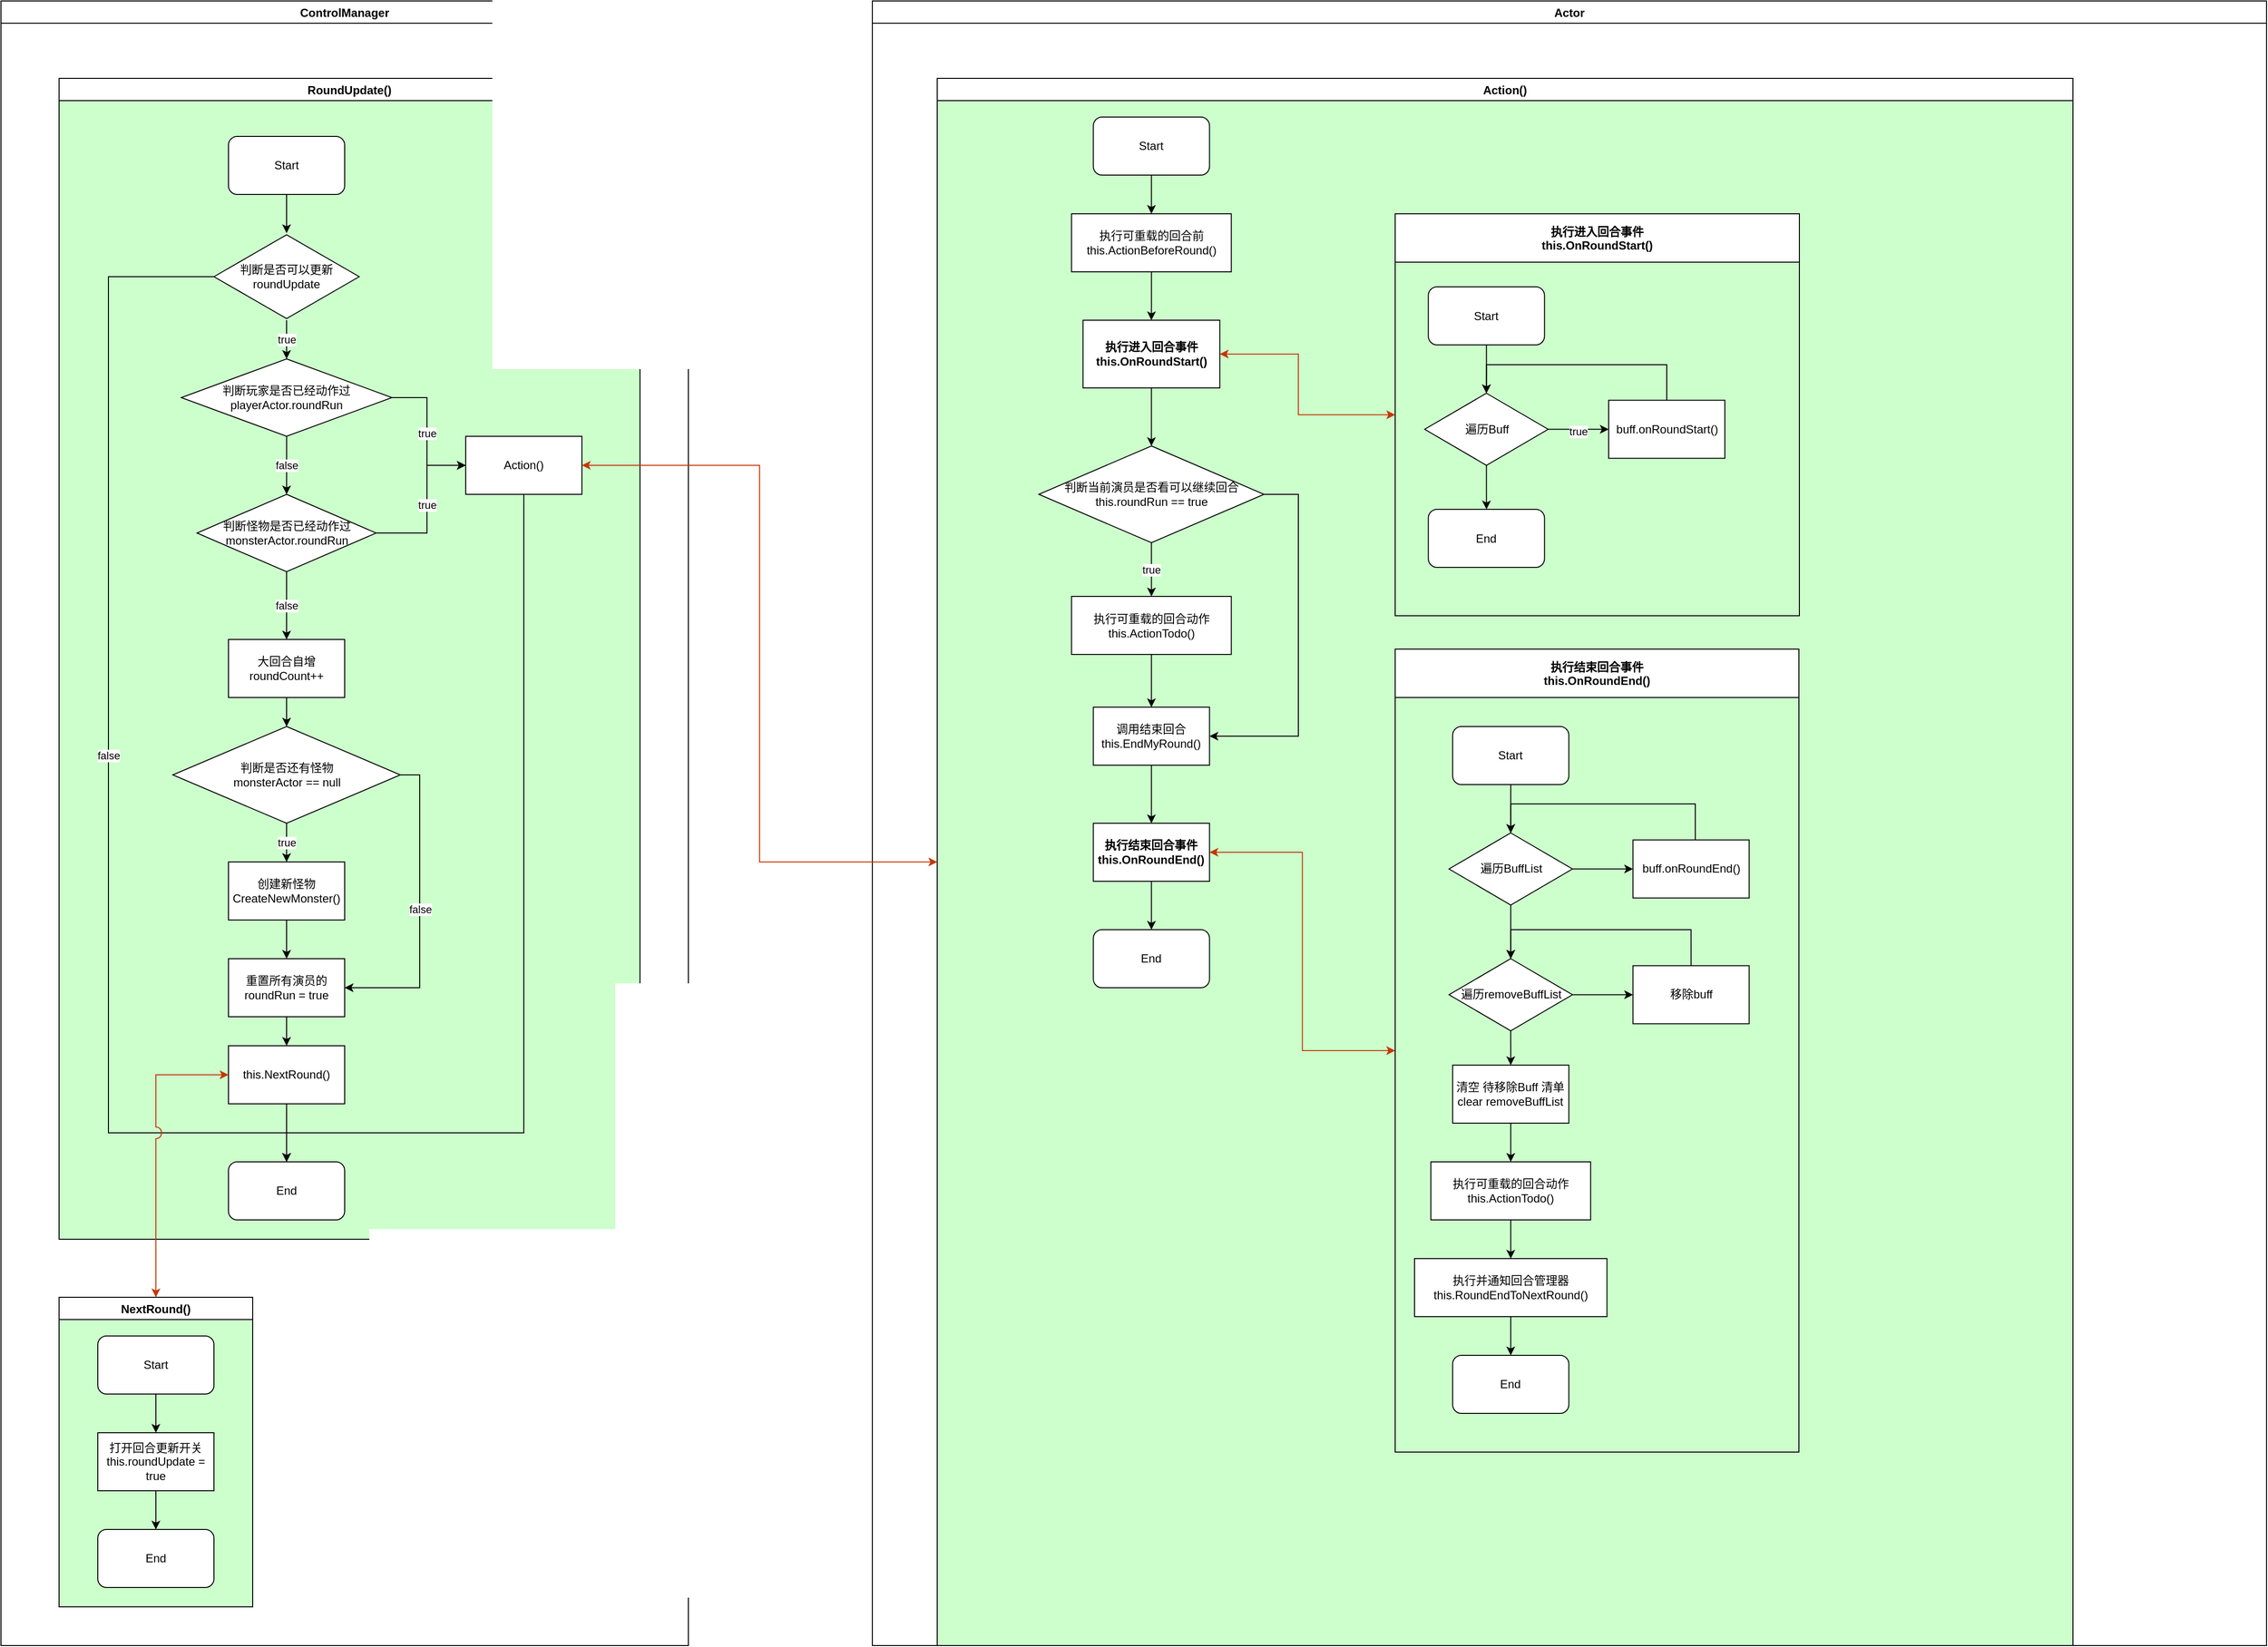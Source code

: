 <mxfile version="13.1.3">
    <diagram id="6hGFLwfOUW9BJ-s0fimq" name="Page-1">
        <mxGraphModel dx="1755" dy="1162" grid="1" gridSize="10" guides="1" tooltips="1" connect="1" arrows="1" fold="1" page="1" pageScale="1" pageWidth="827" pageHeight="1169" math="0" shadow="0">
            <root>
                <mxCell id="0"/>
                <mxCell id="1" parent="0"/>
                <mxCell id="4" value="ControlManager" style="swimlane;startSize=23;" vertex="1" parent="1">
                    <mxGeometry width="710" height="1700" as="geometry">
                        <mxRectangle width="120" height="23" as="alternateBounds"/>
                    </mxGeometry>
                </mxCell>
                <mxCell id="5" value="RoundUpdate()" style="swimlane;glass=0;comic=0;rounded=0;shadow=0;fillColor=#ffffff;swimlaneFillColor=#CCFFCC;" vertex="1" parent="4">
                    <mxGeometry x="60" y="80" width="600" height="1200" as="geometry">
                        <mxRectangle x="20" y="40" width="120" height="23" as="alternateBounds"/>
                    </mxGeometry>
                </mxCell>
                <mxCell id="22" value="Action()" style="rounded=0;whiteSpace=wrap;html=1;" vertex="1" parent="5">
                    <mxGeometry x="420" y="370" width="120" height="60" as="geometry"/>
                </mxCell>
                <mxCell id="34" style="edgeStyle=orthogonalEdgeStyle;rounded=0;orthogonalLoop=1;jettySize=auto;html=1;exitX=0.5;exitY=1;exitDx=0;exitDy=0;entryX=0.5;entryY=0;entryDx=0;entryDy=0;" edge="1" parent="5" source="22" target="24">
                    <mxGeometry relative="1" as="geometry">
                        <mxPoint x="597.5" y="1120" as="targetPoint"/>
                        <Array as="points">
                            <mxPoint x="480" y="1090"/>
                            <mxPoint x="235" y="1090"/>
                        </Array>
                    </mxGeometry>
                </mxCell>
                <mxCell id="126" value="true" style="edgeStyle=orthogonalEdgeStyle;rounded=0;comic=0;jumpStyle=arc;jumpSize=12;orthogonalLoop=1;jettySize=auto;html=1;shadow=0;startArrow=none;startFill=0;endArrow=classic;endFill=1;strokeColor=#000000;" edge="1" parent="5" source="30" target="22">
                    <mxGeometry relative="1" as="geometry">
                        <Array as="points">
                            <mxPoint x="380" y="470"/>
                            <mxPoint x="380" y="400"/>
                        </Array>
                    </mxGeometry>
                </mxCell>
                <mxCell id="127" value="true" style="edgeStyle=orthogonalEdgeStyle;rounded=0;comic=0;jumpStyle=arc;jumpSize=12;orthogonalLoop=1;jettySize=auto;html=1;shadow=0;startArrow=none;startFill=0;endArrow=classic;endFill=1;strokeColor=#000000;entryX=0;entryY=0.5;entryDx=0;entryDy=0;" edge="1" parent="5" source="23" target="22">
                    <mxGeometry relative="1" as="geometry">
                        <mxPoint x="400" y="460" as="targetPoint"/>
                        <Array as="points">
                            <mxPoint x="380" y="330"/>
                            <mxPoint x="380" y="400"/>
                        </Array>
                    </mxGeometry>
                </mxCell>
                <mxCell id="128" value="" style="group" vertex="1" connectable="0" parent="5">
                    <mxGeometry x="117.5" y="60" width="432.5" height="1100" as="geometry"/>
                </mxCell>
                <mxCell id="125" value="" style="group" vertex="1" connectable="0" parent="128">
                    <mxGeometry width="432.5" height="1100" as="geometry"/>
                </mxCell>
                <mxCell id="10" value="Start" style="rounded=1;whiteSpace=wrap;html=1;" vertex="1" parent="125">
                    <mxGeometry x="57.5" width="120" height="60" as="geometry"/>
                </mxCell>
                <mxCell id="13" value="判断是否可以更新&lt;br&gt;roundUpdate" style="html=1;whiteSpace=wrap;aspect=fixed;shape=isoRectangle;" vertex="1" parent="125">
                    <mxGeometry x="42.5" y="100" width="150" height="90" as="geometry"/>
                </mxCell>
                <mxCell id="23" value="判断玩家是否已经动作过&lt;br&gt;playerActor.roundRun" style="rhombus;whiteSpace=wrap;html=1;" vertex="1" parent="125">
                    <mxGeometry x="8.75" y="230" width="217.5" height="80" as="geometry"/>
                </mxCell>
                <mxCell id="30" value="判断怪物是否已经动作过&lt;br&gt;monsterActor.roundRun" style="rhombus;whiteSpace=wrap;html=1;" vertex="1" parent="125">
                    <mxGeometry x="25" y="370" width="185" height="80" as="geometry"/>
                </mxCell>
                <mxCell id="36" value="大回合自增&lt;br&gt;roundCount++" style="rounded=0;whiteSpace=wrap;html=1;" vertex="1" parent="125">
                    <mxGeometry x="57.5" y="520" width="120" height="60" as="geometry"/>
                </mxCell>
                <mxCell id="37" value="判断是否还有怪物&lt;br&gt;monsterActor == null" style="rhombus;whiteSpace=wrap;html=1;" vertex="1" parent="125">
                    <mxGeometry y="610" width="235" height="100" as="geometry"/>
                </mxCell>
                <mxCell id="39" value="创建新怪物&lt;br&gt;CreateNewMonster()" style="rounded=0;whiteSpace=wrap;html=1;" vertex="1" parent="125">
                    <mxGeometry x="57.5" y="750" width="120" height="60" as="geometry"/>
                </mxCell>
                <mxCell id="41" value="重置所有演员的roundRun = true" style="rounded=0;whiteSpace=wrap;html=1;" vertex="1" parent="125">
                    <mxGeometry x="57.5" y="850" width="120" height="60" as="geometry"/>
                </mxCell>
                <mxCell id="52" value="this.NextRound()" style="rounded=0;whiteSpace=wrap;html=1;" vertex="1" parent="125">
                    <mxGeometry x="57.5" y="940" width="120" height="60" as="geometry"/>
                </mxCell>
                <mxCell id="14" style="edgeStyle=orthogonalEdgeStyle;rounded=0;orthogonalLoop=1;jettySize=auto;html=1;exitX=0.5;exitY=1;exitDx=0;exitDy=0;" edge="1" parent="125" source="10" target="13">
                    <mxGeometry relative="1" as="geometry"/>
                </mxCell>
                <mxCell id="18" value="true" style="edgeStyle=orthogonalEdgeStyle;rounded=0;orthogonalLoop=1;jettySize=auto;html=1;entryX=0.5;entryY=0;entryDx=0;entryDy=0;" edge="1" parent="125" source="13" target="23">
                    <mxGeometry relative="1" as="geometry">
                        <mxPoint x="235" y="300" as="targetPoint"/>
                    </mxGeometry>
                </mxCell>
                <mxCell id="31" value="false" style="edgeStyle=orthogonalEdgeStyle;rounded=0;orthogonalLoop=1;jettySize=auto;html=1;" edge="1" parent="125" source="23" target="30">
                    <mxGeometry relative="1" as="geometry"/>
                </mxCell>
                <mxCell id="35" value="false" style="edgeStyle=orthogonalEdgeStyle;rounded=0;orthogonalLoop=1;jettySize=auto;html=1;exitX=0.5;exitY=1;exitDx=0;exitDy=0;" edge="1" parent="125" source="30" target="36">
                    <mxGeometry relative="1" as="geometry">
                        <mxPoint x="235" y="590" as="targetPoint"/>
                    </mxGeometry>
                </mxCell>
                <mxCell id="38" style="edgeStyle=orthogonalEdgeStyle;rounded=0;orthogonalLoop=1;jettySize=auto;html=1;exitX=0.5;exitY=1;exitDx=0;exitDy=0;" edge="1" parent="125" source="36" target="37">
                    <mxGeometry relative="1" as="geometry"/>
                </mxCell>
                <mxCell id="40" value="true" style="edgeStyle=orthogonalEdgeStyle;rounded=0;orthogonalLoop=1;jettySize=auto;html=1;exitX=0.5;exitY=1;exitDx=0;exitDy=0;entryX=0.5;entryY=0;entryDx=0;entryDy=0;" edge="1" parent="125" source="37" target="39">
                    <mxGeometry relative="1" as="geometry"/>
                </mxCell>
                <mxCell id="42" style="edgeStyle=orthogonalEdgeStyle;rounded=0;orthogonalLoop=1;jettySize=auto;html=1;exitX=0.5;exitY=1;exitDx=0;exitDy=0;" edge="1" parent="125" source="39" target="41">
                    <mxGeometry relative="1" as="geometry"/>
                </mxCell>
                <mxCell id="43" value="false" style="edgeStyle=orthogonalEdgeStyle;rounded=0;orthogonalLoop=1;jettySize=auto;html=1;exitX=1;exitY=0.5;exitDx=0;exitDy=0;entryX=1;entryY=0.5;entryDx=0;entryDy=0;" edge="1" parent="125" source="37" target="41">
                    <mxGeometry relative="1" as="geometry"/>
                </mxCell>
                <mxCell id="53" style="edgeStyle=orthogonalEdgeStyle;rounded=0;orthogonalLoop=1;jettySize=auto;html=1;entryX=0.5;entryY=0;entryDx=0;entryDy=0;" edge="1" parent="125" source="41" target="52">
                    <mxGeometry relative="1" as="geometry"/>
                </mxCell>
                <mxCell id="24" value="End" style="rounded=1;whiteSpace=wrap;html=1;" vertex="1" parent="5">
                    <mxGeometry x="175" y="1120" width="120" height="60" as="geometry"/>
                </mxCell>
                <mxCell id="54" style="edgeStyle=orthogonalEdgeStyle;rounded=0;orthogonalLoop=1;jettySize=auto;html=1;exitX=0.5;exitY=1;exitDx=0;exitDy=0;entryX=0.5;entryY=0;entryDx=0;entryDy=0;" edge="1" parent="5" source="52" target="24">
                    <mxGeometry relative="1" as="geometry"/>
                </mxCell>
                <mxCell id="25" value="false" style="edgeStyle=orthogonalEdgeStyle;rounded=0;orthogonalLoop=1;jettySize=auto;html=1;entryX=0.5;entryY=0;entryDx=0;entryDy=0;" edge="1" parent="5" source="13" target="24">
                    <mxGeometry relative="1" as="geometry">
                        <Array as="points">
                            <mxPoint x="51" y="205"/>
                            <mxPoint x="51" y="1090"/>
                            <mxPoint x="235" y="1090"/>
                        </Array>
                    </mxGeometry>
                </mxCell>
                <mxCell id="57" style="edgeStyle=orthogonalEdgeStyle;rounded=0;orthogonalLoop=1;jettySize=auto;html=1;entryX=0;entryY=0.5;entryDx=0;entryDy=0;startArrow=classic;startFill=1;fillColor=#fa6800;strokeColor=#C73500;jumpStyle=arc;jumpSize=12;" edge="1" parent="4" source="44" target="52">
                    <mxGeometry relative="1" as="geometry"/>
                </mxCell>
                <mxCell id="44" value="NextRound()" style="swimlane;swimlaneFillColor=#CCFFCC;" vertex="1" parent="4">
                    <mxGeometry x="60" y="1340" width="200" height="320" as="geometry"/>
                </mxCell>
                <mxCell id="49" style="edgeStyle=orthogonalEdgeStyle;rounded=0;orthogonalLoop=1;jettySize=auto;html=1;entryX=0.5;entryY=0;entryDx=0;entryDy=0;" edge="1" parent="44" source="47" target="48">
                    <mxGeometry relative="1" as="geometry"/>
                </mxCell>
                <mxCell id="47" value="Start" style="rounded=1;whiteSpace=wrap;html=1;" vertex="1" parent="44">
                    <mxGeometry x="40" y="40" width="120" height="60" as="geometry"/>
                </mxCell>
                <mxCell id="51" style="edgeStyle=orthogonalEdgeStyle;rounded=0;orthogonalLoop=1;jettySize=auto;html=1;entryX=0.5;entryY=0;entryDx=0;entryDy=0;" edge="1" parent="44" source="48" target="50">
                    <mxGeometry relative="1" as="geometry"/>
                </mxCell>
                <mxCell id="48" value="打开回合更新开关&lt;br&gt;this.roundUpdate = true" style="rounded=0;whiteSpace=wrap;html=1;" vertex="1" parent="44">
                    <mxGeometry x="40" y="140" width="120" height="60" as="geometry"/>
                </mxCell>
                <mxCell id="50" value="End" style="rounded=1;whiteSpace=wrap;html=1;" vertex="1" parent="44">
                    <mxGeometry x="40" y="240" width="120" height="60" as="geometry"/>
                </mxCell>
                <mxCell id="58" value="Actor" style="swimlane;" vertex="1" parent="1">
                    <mxGeometry x="900" width="1440" height="1700" as="geometry"/>
                </mxCell>
                <mxCell id="60" value="Action()" style="swimlane;labelBackgroundColor=none;swimlaneFillColor=#CCFFCC;" vertex="1" parent="58">
                    <mxGeometry x="67" y="80" width="1173" height="1620" as="geometry"/>
                </mxCell>
                <mxCell id="114" style="edgeStyle=orthogonalEdgeStyle;rounded=0;comic=0;jumpStyle=arc;jumpSize=12;orthogonalLoop=1;jettySize=auto;html=1;entryX=0;entryY=0.5;entryDx=0;entryDy=0;shadow=0;startArrow=classic;startFill=1;endArrow=classic;endFill=1;fillColor=#fa6800;strokeColor=#C73500;" edge="1" parent="60" source="112" target="78">
                    <mxGeometry relative="1" as="geometry"/>
                </mxCell>
                <mxCell id="77" value="执行进入回合事件&#10;this.OnRoundStart()" style="swimlane;rounded=0;shadow=0;glass=0;comic=0;labelBackgroundColor=none;fillColor=#ffffff;gradientColor=none;startSize=50;" vertex="1" parent="60">
                    <mxGeometry x="473" y="140" width="417.5" height="415.5" as="geometry"/>
                </mxCell>
                <mxCell id="82" style="edgeStyle=orthogonalEdgeStyle;rounded=0;comic=0;jumpStyle=none;orthogonalLoop=1;jettySize=auto;html=1;exitX=0.5;exitY=1;exitDx=0;exitDy=0;shadow=0;startArrow=none;startFill=0;endArrow=classic;endFill=1;" edge="1" parent="77" source="80" target="81">
                    <mxGeometry relative="1" as="geometry"/>
                </mxCell>
                <mxCell id="80" value="Start" style="rounded=1;whiteSpace=wrap;html=1;shadow=0;glass=0;comic=0;labelBackgroundColor=none;fillColor=#ffffff;gradientColor=none;" vertex="1" parent="77">
                    <mxGeometry x="34.25" y="75.5" width="120" height="60" as="geometry"/>
                </mxCell>
                <mxCell id="84" style="edgeStyle=orthogonalEdgeStyle;rounded=0;comic=0;jumpStyle=none;orthogonalLoop=1;jettySize=auto;html=1;entryX=0;entryY=0.5;entryDx=0;entryDy=0;shadow=0;startArrow=none;startFill=0;endArrow=classic;endFill=1;" edge="1" parent="77" source="81" target="83">
                    <mxGeometry relative="1" as="geometry"/>
                </mxCell>
                <mxCell id="86" value="true" style="edgeLabel;html=1;align=center;verticalAlign=middle;resizable=0;points=[];" vertex="1" connectable="0" parent="84">
                    <mxGeometry x="-0.023" y="-2" relative="1" as="geometry">
                        <mxPoint as="offset"/>
                    </mxGeometry>
                </mxCell>
                <mxCell id="89" style="edgeStyle=orthogonalEdgeStyle;rounded=0;comic=0;jumpStyle=none;orthogonalLoop=1;jettySize=auto;html=1;shadow=0;startArrow=none;startFill=0;endArrow=classic;endFill=1;" edge="1" parent="77" source="81" target="88">
                    <mxGeometry relative="1" as="geometry"/>
                </mxCell>
                <mxCell id="81" value="遍历Buff" style="rhombus;whiteSpace=wrap;html=1;rounded=0;shadow=0;glass=0;comic=0;labelBackgroundColor=none;fillColor=#ffffff;gradientColor=none;" vertex="1" parent="77">
                    <mxGeometry x="30.5" y="185.5" width="127.5" height="74.5" as="geometry"/>
                </mxCell>
                <mxCell id="83" value="buff.onRoundStart()" style="rounded=0;whiteSpace=wrap;html=1;shadow=0;glass=0;comic=0;labelBackgroundColor=none;fillColor=#ffffff;gradientColor=none;" vertex="1" parent="77">
                    <mxGeometry x="220.5" y="192.75" width="120" height="60" as="geometry"/>
                </mxCell>
                <mxCell id="85" style="edgeStyle=orthogonalEdgeStyle;rounded=0;comic=0;jumpStyle=none;orthogonalLoop=1;jettySize=auto;html=1;shadow=0;startArrow=none;startFill=0;endArrow=classic;endFill=1;entryX=0.5;entryY=0;entryDx=0;entryDy=0;" edge="1" parent="77" source="83" target="81">
                    <mxGeometry relative="1" as="geometry">
                        <mxPoint x="230.5" y="125.5" as="targetPoint"/>
                        <Array as="points">
                            <mxPoint x="281" y="156"/>
                            <mxPoint x="94" y="156"/>
                        </Array>
                    </mxGeometry>
                </mxCell>
                <mxCell id="88" value="End" style="rounded=1;whiteSpace=wrap;html=1;shadow=0;glass=0;comic=0;labelBackgroundColor=none;fillColor=#ffffff;gradientColor=none;" vertex="1" parent="77">
                    <mxGeometry x="34.25" y="305.5" width="120" height="60" as="geometry"/>
                </mxCell>
                <mxCell id="78" value="执行结束回合事件&#10;this.OnRoundEnd()" style="swimlane;rounded=0;shadow=0;glass=0;comic=0;labelBackgroundColor=none;fillColor=#ffffff;gradientColor=none;startSize=50;" vertex="1" parent="60">
                    <mxGeometry x="473" y="590" width="417" height="830" as="geometry"/>
                </mxCell>
                <mxCell id="95" style="edgeStyle=orthogonalEdgeStyle;rounded=0;comic=0;jumpStyle=arc;jumpSize=12;orthogonalLoop=1;jettySize=auto;html=1;shadow=0;startArrow=none;startFill=0;endArrow=classic;endFill=1;" edge="1" parent="78" source="91" target="92">
                    <mxGeometry relative="1" as="geometry"/>
                </mxCell>
                <mxCell id="91" value="Start" style="rounded=1;whiteSpace=wrap;html=1;shadow=0;glass=0;comic=0;labelBackgroundColor=none;fillColor=#ffffff;gradientColor=none;" vertex="1" parent="78">
                    <mxGeometry x="59.38" y="80" width="120" height="60" as="geometry"/>
                </mxCell>
                <mxCell id="97" style="edgeStyle=orthogonalEdgeStyle;rounded=0;comic=0;jumpStyle=arc;jumpSize=12;orthogonalLoop=1;jettySize=auto;html=1;shadow=0;startArrow=none;startFill=0;endArrow=classic;endFill=1;" edge="1" parent="78" source="92" target="93">
                    <mxGeometry relative="1" as="geometry"/>
                </mxCell>
                <mxCell id="103" style="edgeStyle=orthogonalEdgeStyle;rounded=0;comic=0;jumpStyle=arc;jumpSize=12;orthogonalLoop=1;jettySize=auto;html=1;shadow=0;startArrow=none;startFill=0;endArrow=classic;endFill=1;" edge="1" parent="78" source="92" target="100">
                    <mxGeometry relative="1" as="geometry"/>
                </mxCell>
                <mxCell id="92" value="遍历BuffList" style="rhombus;whiteSpace=wrap;html=1;rounded=0;shadow=0;glass=0;comic=0;labelBackgroundColor=none;fillColor=#ffffff;gradientColor=none;" vertex="1" parent="78">
                    <mxGeometry x="55.63" y="190" width="127.5" height="74.5" as="geometry"/>
                </mxCell>
                <mxCell id="98" style="edgeStyle=orthogonalEdgeStyle;rounded=0;comic=0;jumpStyle=arc;jumpSize=12;orthogonalLoop=1;jettySize=auto;html=1;entryX=0.5;entryY=0;entryDx=0;entryDy=0;shadow=0;startArrow=none;startFill=0;endArrow=classic;endFill=1;" edge="1" parent="78" source="93" target="92">
                    <mxGeometry relative="1" as="geometry">
                        <Array as="points">
                            <mxPoint x="310" y="160"/>
                            <mxPoint x="119" y="160"/>
                        </Array>
                    </mxGeometry>
                </mxCell>
                <mxCell id="93" value="buff.onRoundEnd()" style="rounded=0;whiteSpace=wrap;html=1;shadow=0;glass=0;comic=0;labelBackgroundColor=none;fillColor=#ffffff;gradientColor=none;" vertex="1" parent="78">
                    <mxGeometry x="245.63" y="197.25" width="120" height="60" as="geometry"/>
                </mxCell>
                <mxCell id="94" value="End" style="rounded=1;whiteSpace=wrap;html=1;shadow=0;glass=0;comic=0;labelBackgroundColor=none;fillColor=#ffffff;gradientColor=none;" vertex="1" parent="78">
                    <mxGeometry x="59.37" y="730" width="120" height="60" as="geometry"/>
                </mxCell>
                <mxCell id="105" style="edgeStyle=orthogonalEdgeStyle;rounded=0;comic=0;jumpStyle=arc;jumpSize=12;orthogonalLoop=1;jettySize=auto;html=1;shadow=0;startArrow=none;startFill=0;endArrow=classic;endFill=1;" edge="1" parent="78" source="100" target="104">
                    <mxGeometry relative="1" as="geometry"/>
                </mxCell>
                <mxCell id="100" value="遍历removeBuffList" style="rhombus;whiteSpace=wrap;html=1;rounded=0;shadow=0;glass=0;comic=0;labelBackgroundColor=none;fillColor=#ffffff;gradientColor=none;" vertex="1" parent="78">
                    <mxGeometry x="55.63" y="320" width="127.5" height="74.5" as="geometry"/>
                </mxCell>
                <mxCell id="101" style="edgeStyle=orthogonalEdgeStyle;rounded=0;comic=0;jumpStyle=arc;jumpSize=12;orthogonalLoop=1;jettySize=auto;html=1;entryX=0.5;entryY=0;entryDx=0;entryDy=0;shadow=0;startArrow=none;startFill=0;endArrow=classic;endFill=1;exitX=0.5;exitY=0;exitDx=0;exitDy=0;" edge="1" parent="78" source="102" target="100">
                    <mxGeometry relative="1" as="geometry">
                        <Array as="points">
                            <mxPoint x="306" y="290"/>
                            <mxPoint x="119" y="290"/>
                        </Array>
                    </mxGeometry>
                </mxCell>
                <mxCell id="102" value="移除buff" style="rounded=0;whiteSpace=wrap;html=1;shadow=0;glass=0;comic=0;labelBackgroundColor=none;fillColor=#ffffff;gradientColor=none;" vertex="1" parent="78">
                    <mxGeometry x="245.63" y="327.25" width="120" height="60" as="geometry"/>
                </mxCell>
                <mxCell id="99" style="edgeStyle=orthogonalEdgeStyle;rounded=0;comic=0;jumpStyle=arc;jumpSize=12;orthogonalLoop=1;jettySize=auto;html=1;shadow=0;startArrow=none;startFill=0;endArrow=classic;endFill=1;" edge="1" parent="78" source="100" target="102">
                    <mxGeometry relative="1" as="geometry"/>
                </mxCell>
                <mxCell id="107" style="edgeStyle=orthogonalEdgeStyle;rounded=0;comic=0;jumpStyle=arc;jumpSize=12;orthogonalLoop=1;jettySize=auto;html=1;shadow=0;startArrow=none;startFill=0;endArrow=classic;endFill=1;" edge="1" parent="78" source="104" target="106">
                    <mxGeometry relative="1" as="geometry"/>
                </mxCell>
                <mxCell id="104" value="清空 待移除Buff 清单&lt;br&gt;clear removeBuffList" style="rounded=0;whiteSpace=wrap;html=1;shadow=0;glass=0;comic=0;labelBackgroundColor=none;fillColor=#ffffff;gradientColor=none;" vertex="1" parent="78">
                    <mxGeometry x="59.38" y="430" width="120" height="60" as="geometry"/>
                </mxCell>
                <mxCell id="116" value="" style="edgeStyle=orthogonalEdgeStyle;rounded=0;comic=0;jumpStyle=arc;jumpSize=12;orthogonalLoop=1;jettySize=auto;html=1;shadow=0;startArrow=none;startFill=0;endArrow=classic;endFill=1;" edge="1" parent="78" source="106" target="115">
                    <mxGeometry relative="1" as="geometry"/>
                </mxCell>
                <mxCell id="106" value="执行可重载的回合动作&lt;br&gt;this.ActionTodo()" style="rounded=0;whiteSpace=wrap;html=1;" vertex="1" parent="78">
                    <mxGeometry x="36.88" y="530" width="165" height="60" as="geometry"/>
                </mxCell>
                <mxCell id="119" style="edgeStyle=orthogonalEdgeStyle;rounded=0;comic=0;jumpStyle=arc;jumpSize=12;orthogonalLoop=1;jettySize=auto;html=1;shadow=0;startArrow=none;startFill=0;endArrow=classic;endFill=1;" edge="1" parent="78" source="115" target="94">
                    <mxGeometry relative="1" as="geometry"/>
                </mxCell>
                <mxCell id="115" value="执行并通知回合管理器&lt;br&gt;this.RoundEndToNextRound()" style="rounded=0;whiteSpace=wrap;html=1;" vertex="1" parent="78">
                    <mxGeometry x="20" y="630" width="198.75" height="60" as="geometry"/>
                </mxCell>
                <mxCell id="111" style="edgeStyle=orthogonalEdgeStyle;rounded=0;comic=0;jumpStyle=arc;jumpSize=12;orthogonalLoop=1;jettySize=auto;html=1;entryX=0;entryY=0.5;entryDx=0;entryDy=0;shadow=0;startArrow=classic;startFill=1;endArrow=classic;endFill=1;strokeColor=#C73500;fillColor=#fa6800;" edge="1" parent="60" source="108" target="77">
                    <mxGeometry relative="1" as="geometry">
                        <Array as="points">
                            <mxPoint x="373" y="285"/>
                            <mxPoint x="373" y="348"/>
                        </Array>
                    </mxGeometry>
                </mxCell>
                <mxCell id="124" value="" style="group" vertex="1" connectable="0" parent="60">
                    <mxGeometry x="105" y="40" width="288" height="900" as="geometry"/>
                </mxCell>
                <mxCell id="61" value="Start" style="rounded=1;whiteSpace=wrap;html=1;" vertex="1" parent="124">
                    <mxGeometry x="56.25" width="120" height="60" as="geometry"/>
                </mxCell>
                <mxCell id="63" value="执行可重载的回合前&lt;br&gt;this.ActionBeforeRound()" style="rounded=0;whiteSpace=wrap;html=1;" vertex="1" parent="124">
                    <mxGeometry x="33.75" y="100" width="165" height="60" as="geometry"/>
                </mxCell>
                <mxCell id="66" style="edgeStyle=orthogonalEdgeStyle;rounded=0;comic=0;jumpStyle=none;orthogonalLoop=1;jettySize=auto;html=1;exitX=0.5;exitY=1;exitDx=0;exitDy=0;entryX=0.5;entryY=0;entryDx=0;entryDy=0;shadow=0;startArrow=none;startFill=0;endArrow=classic;endFill=1;" edge="1" parent="124" source="61" target="63">
                    <mxGeometry relative="1" as="geometry"/>
                </mxCell>
                <mxCell id="68" value="判断当前演员是否看可以继续回合&lt;br&gt;this.roundRun == true" style="rhombus;whiteSpace=wrap;html=1;rounded=0;shadow=0;glass=0;comic=0;labelBackgroundColor=none;fillColor=#ffffff;gradientColor=none;" vertex="1" parent="124">
                    <mxGeometry y="340" width="232.5" height="100" as="geometry"/>
                </mxCell>
                <mxCell id="70" value="执行可重载的回合动作&lt;br&gt;this.ActionTodo()" style="rounded=0;whiteSpace=wrap;html=1;" vertex="1" parent="124">
                    <mxGeometry x="33.75" y="495.5" width="165" height="60" as="geometry"/>
                </mxCell>
                <mxCell id="71" value="true" style="edgeStyle=orthogonalEdgeStyle;rounded=0;comic=0;jumpStyle=none;orthogonalLoop=1;jettySize=auto;html=1;shadow=0;startArrow=none;startFill=0;endArrow=classic;endFill=1;" edge="1" parent="124" source="68" target="70">
                    <mxGeometry relative="1" as="geometry"/>
                </mxCell>
                <mxCell id="72" value="调用结束回合&lt;br&gt;this.EndMyRound()" style="rounded=0;whiteSpace=wrap;html=1;shadow=0;glass=0;comic=0;labelBackgroundColor=none;fillColor=#ffffff;gradientColor=none;" vertex="1" parent="124">
                    <mxGeometry x="56.25" y="610" width="120" height="60" as="geometry"/>
                </mxCell>
                <mxCell id="90" style="edgeStyle=orthogonalEdgeStyle;rounded=0;comic=0;jumpStyle=none;orthogonalLoop=1;jettySize=auto;html=1;entryX=1;entryY=0.5;entryDx=0;entryDy=0;shadow=0;startArrow=none;startFill=0;endArrow=classic;endFill=1;" edge="1" parent="124" source="68" target="72">
                    <mxGeometry relative="1" as="geometry">
                        <Array as="points">
                            <mxPoint x="268" y="390"/>
                            <mxPoint x="268" y="640"/>
                        </Array>
                    </mxGeometry>
                </mxCell>
                <mxCell id="73" style="edgeStyle=orthogonalEdgeStyle;rounded=0;comic=0;jumpStyle=none;orthogonalLoop=1;jettySize=auto;html=1;exitX=0.5;exitY=1;exitDx=0;exitDy=0;shadow=0;startArrow=none;startFill=0;endArrow=classic;endFill=1;" edge="1" parent="124" source="70" target="72">
                    <mxGeometry relative="1" as="geometry"/>
                </mxCell>
                <mxCell id="112" value="&lt;span style=&quot;font-weight: 700&quot;&gt;执行结束回合事件&lt;/span&gt;&lt;br style=&quot;padding: 0px ; margin: 0px ; font-weight: 700&quot;&gt;&lt;span style=&quot;font-weight: 700&quot;&gt;this.OnRoundEnd()&lt;/span&gt;" style="rounded=0;whiteSpace=wrap;html=1;shadow=0;glass=0;comic=0;labelBackgroundColor=none;fillColor=#ffffff;gradientColor=none;" vertex="1" parent="124">
                    <mxGeometry x="56.25" y="730" width="120" height="60" as="geometry"/>
                </mxCell>
                <mxCell id="113" value="" style="edgeStyle=orthogonalEdgeStyle;rounded=0;comic=0;jumpStyle=arc;jumpSize=12;orthogonalLoop=1;jettySize=auto;html=1;shadow=0;startArrow=none;startFill=0;endArrow=classic;endFill=1;" edge="1" parent="124" source="72" target="112">
                    <mxGeometry relative="1" as="geometry"/>
                </mxCell>
                <mxCell id="110" style="edgeStyle=orthogonalEdgeStyle;rounded=0;comic=0;jumpStyle=arc;jumpSize=12;orthogonalLoop=1;jettySize=auto;html=1;shadow=0;startArrow=none;startFill=0;endArrow=classic;endFill=1;" edge="1" parent="124" source="108" target="68">
                    <mxGeometry relative="1" as="geometry"/>
                </mxCell>
                <mxCell id="108" value="&lt;span style=&quot;font-weight: 700&quot;&gt;执行进入回合事件&lt;/span&gt;&lt;br style=&quot;padding: 0px ; margin: 0px ; font-weight: 700&quot;&gt;&lt;span style=&quot;font-weight: 700&quot;&gt;this.OnRoundStart()&lt;/span&gt;" style="rounded=0;whiteSpace=wrap;html=1;shadow=0;glass=0;comic=0;labelBackgroundColor=none;fillColor=#ffffff;gradientColor=none;" vertex="1" parent="124">
                    <mxGeometry x="45.62" y="210" width="141.25" height="70" as="geometry"/>
                </mxCell>
                <mxCell id="109" style="edgeStyle=orthogonalEdgeStyle;rounded=0;comic=0;jumpStyle=arc;jumpSize=12;orthogonalLoop=1;jettySize=auto;html=1;shadow=0;startArrow=none;startFill=0;endArrow=classic;endFill=1;" edge="1" parent="124" source="63" target="108">
                    <mxGeometry relative="1" as="geometry"/>
                </mxCell>
                <mxCell id="120" value="End" style="rounded=1;whiteSpace=wrap;html=1;shadow=0;glass=0;comic=0;labelBackgroundColor=none;fillColor=#ffffff;gradientColor=none;" vertex="1" parent="124">
                    <mxGeometry x="56.25" y="840" width="120" height="60" as="geometry"/>
                </mxCell>
                <mxCell id="122" style="edgeStyle=orthogonalEdgeStyle;rounded=0;comic=0;jumpStyle=arc;jumpSize=12;orthogonalLoop=1;jettySize=auto;html=1;shadow=0;startArrow=none;startFill=0;endArrow=classic;endFill=1;" edge="1" parent="124" source="112" target="120">
                    <mxGeometry relative="1" as="geometry"/>
                </mxCell>
                <mxCell id="62" style="edgeStyle=orthogonalEdgeStyle;rounded=0;orthogonalLoop=1;jettySize=auto;html=1;entryX=0;entryY=0.5;entryDx=0;entryDy=0;startArrow=classic;startFill=1;fillColor=#fa6800;strokeColor=#C73500;jumpStyle=none;comic=0;shadow=0;" edge="1" parent="1" source="22" target="60">
                    <mxGeometry relative="1" as="geometry"/>
                </mxCell>
            </root>
        </mxGraphModel>
    </diagram>
</mxfile>